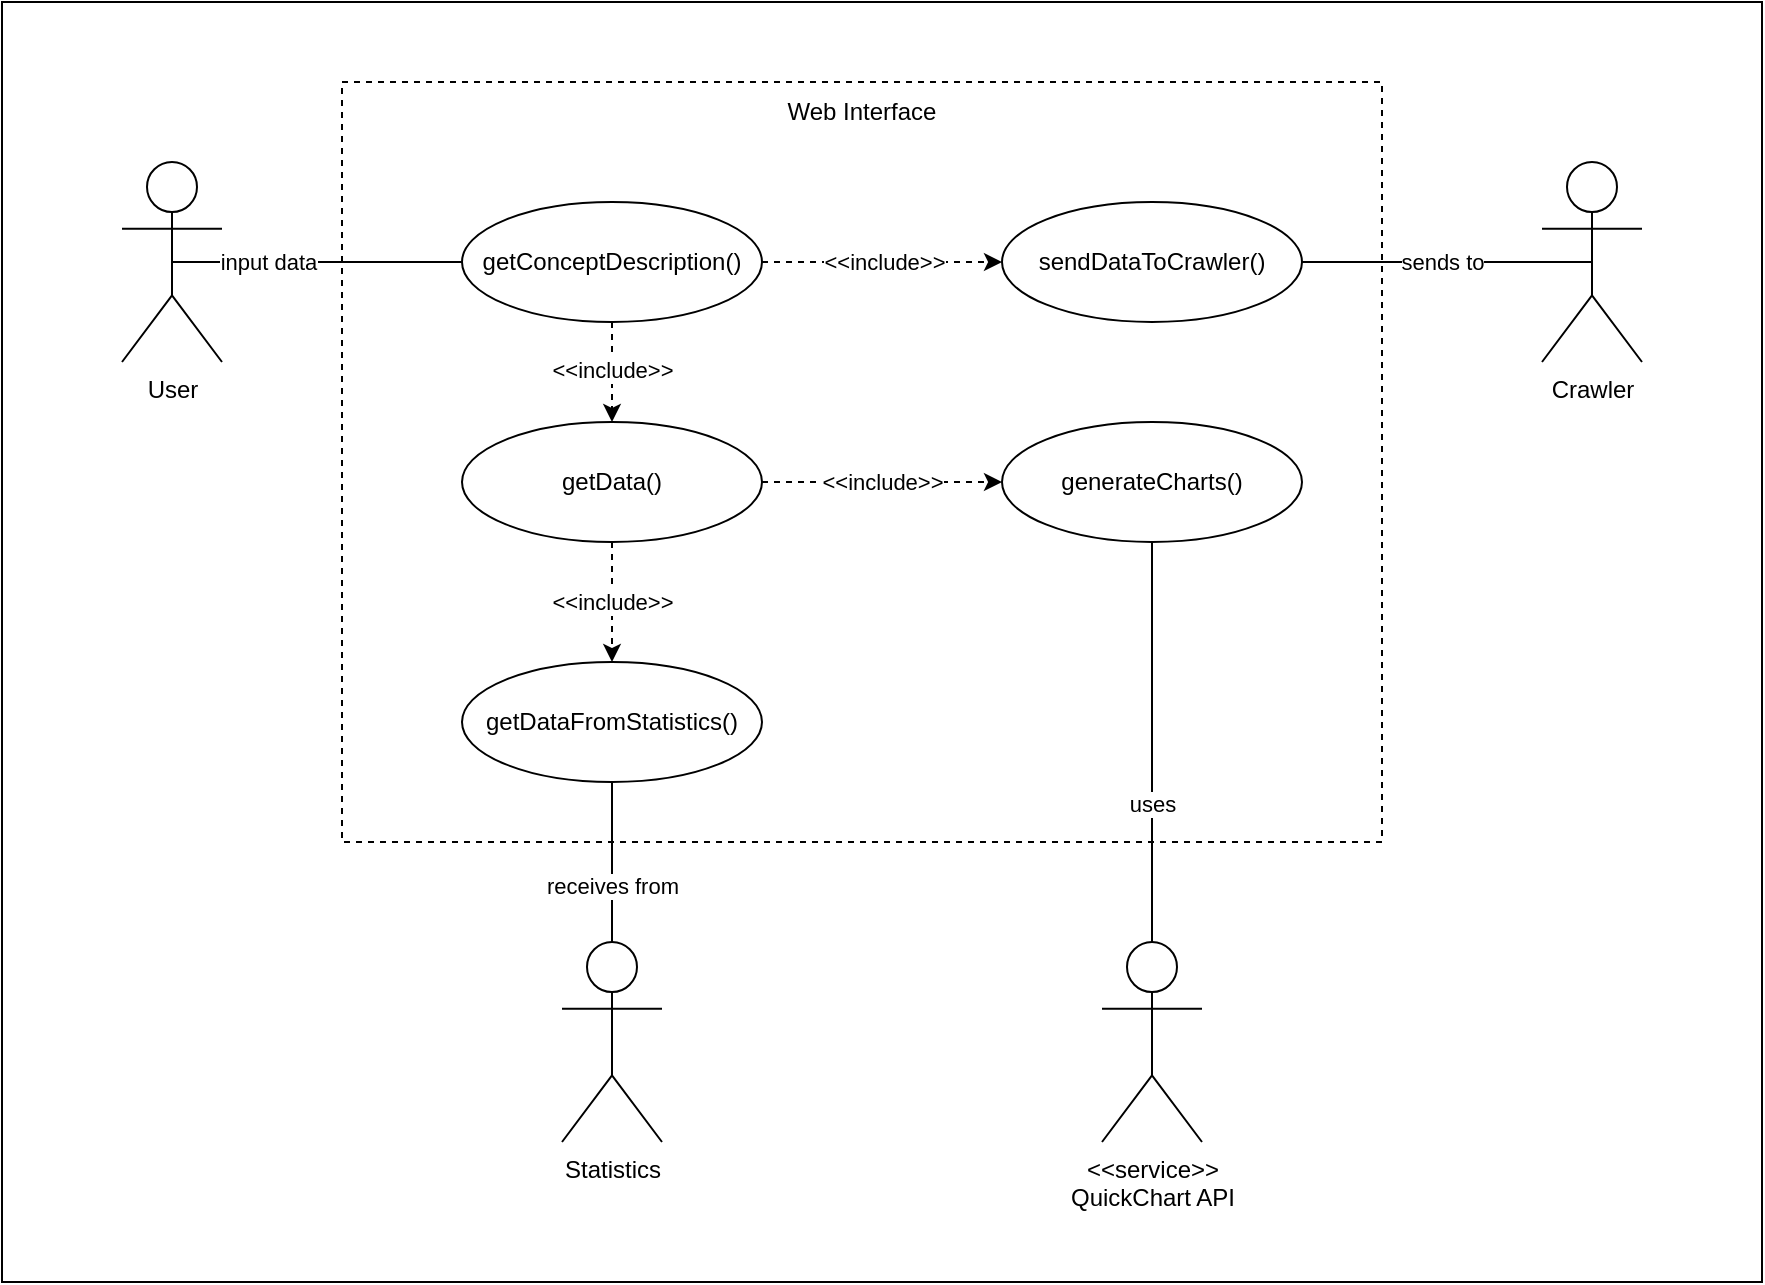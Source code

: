 <mxfile version="17.1.3" type="device"><diagram id="yVs3mMIGUBdVT-oDI-7J" name="Page-1"><mxGraphModel dx="1038" dy="547" grid="1" gridSize="10" guides="1" tooltips="1" connect="1" arrows="1" fold="1" page="1" pageScale="1" pageWidth="1169" pageHeight="827" math="0" shadow="0"><root><mxCell id="cAXFyaZPlgz4sztDcA3u-0"/><mxCell id="cAXFyaZPlgz4sztDcA3u-1" parent="cAXFyaZPlgz4sztDcA3u-0"/><mxCell id="1iCpmAaRfB8YFL0QOesG-3" value="" style="rounded=0;whiteSpace=wrap;html=1;" vertex="1" parent="cAXFyaZPlgz4sztDcA3u-1"><mxGeometry x="80" width="880" height="640" as="geometry"/></mxCell><mxCell id="1iCpmAaRfB8YFL0QOesG-6" value="" style="rounded=0;whiteSpace=wrap;html=1;dashed=1;" vertex="1" parent="cAXFyaZPlgz4sztDcA3u-1"><mxGeometry x="250" y="40" width="520" height="380" as="geometry"/></mxCell><mxCell id="1iCpmAaRfB8YFL0QOesG-0" value="User" style="shape=umlActor;verticalLabelPosition=bottom;verticalAlign=top;html=1;outlineConnect=0;" vertex="1" parent="cAXFyaZPlgz4sztDcA3u-1"><mxGeometry x="140" y="80" width="50" height="100" as="geometry"/></mxCell><mxCell id="1iCpmAaRfB8YFL0QOesG-1" value="Crawler" style="shape=umlActor;verticalLabelPosition=bottom;verticalAlign=top;html=1;outlineConnect=0;" vertex="1" parent="cAXFyaZPlgz4sztDcA3u-1"><mxGeometry x="850" y="80" width="50" height="100" as="geometry"/></mxCell><mxCell id="1iCpmAaRfB8YFL0QOesG-2" value="Statistics" style="shape=umlActor;verticalLabelPosition=bottom;verticalAlign=top;html=1;outlineConnect=0;" vertex="1" parent="cAXFyaZPlgz4sztDcA3u-1"><mxGeometry x="360" y="470" width="50" height="100" as="geometry"/></mxCell><mxCell id="1iCpmAaRfB8YFL0QOesG-5" style="edgeStyle=orthogonalEdgeStyle;rounded=0;orthogonalLoop=1;jettySize=auto;html=1;exitX=0;exitY=0.5;exitDx=0;exitDy=0;entryX=0.5;entryY=0.5;entryDx=0;entryDy=0;entryPerimeter=0;endArrow=none;endFill=0;" edge="1" parent="cAXFyaZPlgz4sztDcA3u-1" source="1iCpmAaRfB8YFL0QOesG-4" target="1iCpmAaRfB8YFL0QOesG-0"><mxGeometry relative="1" as="geometry"/></mxCell><mxCell id="1iCpmAaRfB8YFL0QOesG-8" value="input data" style="edgeLabel;html=1;align=center;verticalAlign=middle;resizable=0;points=[];" vertex="1" connectable="0" parent="1iCpmAaRfB8YFL0QOesG-5"><mxGeometry x="0.342" y="1" relative="1" as="geometry"><mxPoint y="-1" as="offset"/></mxGeometry></mxCell><mxCell id="1iCpmAaRfB8YFL0QOesG-10" value="" style="edgeStyle=orthogonalEdgeStyle;rounded=0;orthogonalLoop=1;jettySize=auto;html=1;endArrow=classic;endFill=1;dashed=1;" edge="1" parent="cAXFyaZPlgz4sztDcA3u-1" source="1iCpmAaRfB8YFL0QOesG-4" target="1iCpmAaRfB8YFL0QOesG-9"><mxGeometry relative="1" as="geometry"/></mxCell><mxCell id="1iCpmAaRfB8YFL0QOesG-12" value="&amp;lt;&amp;lt;include&amp;gt;&amp;gt;" style="edgeLabel;html=1;align=center;verticalAlign=middle;resizable=0;points=[];" vertex="1" connectable="0" parent="1iCpmAaRfB8YFL0QOesG-10"><mxGeometry x="-0.311" y="1" relative="1" as="geometry"><mxPoint x="19" y="1" as="offset"/></mxGeometry></mxCell><mxCell id="1iCpmAaRfB8YFL0QOesG-15" value="" style="edgeStyle=orthogonalEdgeStyle;rounded=0;orthogonalLoop=1;jettySize=auto;html=1;dashed=1;endArrow=classic;endFill=1;" edge="1" parent="cAXFyaZPlgz4sztDcA3u-1" source="1iCpmAaRfB8YFL0QOesG-4" target="1iCpmAaRfB8YFL0QOesG-14"><mxGeometry relative="1" as="geometry"/></mxCell><mxCell id="1iCpmAaRfB8YFL0QOesG-16" value="&amp;lt;&amp;lt;include&amp;gt;&amp;gt;" style="edgeLabel;html=1;align=center;verticalAlign=middle;resizable=0;points=[];" vertex="1" connectable="0" parent="1iCpmAaRfB8YFL0QOesG-15"><mxGeometry x="0.12" y="2" relative="1" as="geometry"><mxPoint x="-2" y="-4" as="offset"/></mxGeometry></mxCell><mxCell id="1iCpmAaRfB8YFL0QOesG-22" style="edgeStyle=orthogonalEdgeStyle;rounded=0;orthogonalLoop=1;jettySize=auto;html=1;exitX=1;exitY=0.5;exitDx=0;exitDy=0;entryX=0;entryY=0.5;entryDx=0;entryDy=0;endArrow=classic;endFill=1;dashed=1;" edge="1" parent="cAXFyaZPlgz4sztDcA3u-1" source="1iCpmAaRfB8YFL0QOesG-14" target="1iCpmAaRfB8YFL0QOesG-21"><mxGeometry relative="1" as="geometry"><Array as="points"/></mxGeometry></mxCell><mxCell id="1iCpmAaRfB8YFL0QOesG-24" value="&amp;lt;&amp;lt;include&amp;gt;&amp;gt;" style="edgeLabel;html=1;align=center;verticalAlign=middle;resizable=0;points=[];" vertex="1" connectable="0" parent="1iCpmAaRfB8YFL0QOesG-22"><mxGeometry x="0.019" y="-1" relative="1" as="geometry"><mxPoint x="-1" y="-1" as="offset"/></mxGeometry></mxCell><mxCell id="1iCpmAaRfB8YFL0QOesG-4" value="getConceptDescription()" style="ellipse;whiteSpace=wrap;html=1;" vertex="1" parent="cAXFyaZPlgz4sztDcA3u-1"><mxGeometry x="310" y="100" width="150" height="60" as="geometry"/></mxCell><mxCell id="1iCpmAaRfB8YFL0QOesG-7" value="Web Interface" style="text;html=1;strokeColor=none;fillColor=none;align=center;verticalAlign=middle;whiteSpace=wrap;rounded=0;dashed=1;" vertex="1" parent="cAXFyaZPlgz4sztDcA3u-1"><mxGeometry x="435" y="40" width="150" height="30" as="geometry"/></mxCell><mxCell id="1iCpmAaRfB8YFL0QOesG-11" style="edgeStyle=orthogonalEdgeStyle;rounded=0;orthogonalLoop=1;jettySize=auto;html=1;entryX=0.5;entryY=0.5;entryDx=0;entryDy=0;entryPerimeter=0;endArrow=none;endFill=0;" edge="1" parent="cAXFyaZPlgz4sztDcA3u-1" source="1iCpmAaRfB8YFL0QOesG-9" target="1iCpmAaRfB8YFL0QOesG-1"><mxGeometry relative="1" as="geometry"/></mxCell><mxCell id="1iCpmAaRfB8YFL0QOesG-13" value="sends to" style="edgeLabel;html=1;align=center;verticalAlign=middle;resizable=0;points=[];" vertex="1" connectable="0" parent="1iCpmAaRfB8YFL0QOesG-11"><mxGeometry x="-0.159" y="-1" relative="1" as="geometry"><mxPoint x="9" y="-1" as="offset"/></mxGeometry></mxCell><mxCell id="1iCpmAaRfB8YFL0QOesG-9" value="sendDataToCrawler()" style="ellipse;whiteSpace=wrap;html=1;" vertex="1" parent="cAXFyaZPlgz4sztDcA3u-1"><mxGeometry x="580" y="100" width="150" height="60" as="geometry"/></mxCell><mxCell id="1iCpmAaRfB8YFL0QOesG-17" style="edgeStyle=orthogonalEdgeStyle;rounded=0;orthogonalLoop=1;jettySize=auto;html=1;entryX=0.5;entryY=0;entryDx=0;entryDy=0;entryPerimeter=0;endArrow=none;endFill=0;exitX=0.5;exitY=1;exitDx=0;exitDy=0;" edge="1" parent="cAXFyaZPlgz4sztDcA3u-1" source="1iCpmAaRfB8YFL0QOesG-28" target="1iCpmAaRfB8YFL0QOesG-2"><mxGeometry relative="1" as="geometry"/></mxCell><mxCell id="1iCpmAaRfB8YFL0QOesG-19" value="receives from" style="edgeLabel;html=1;align=center;verticalAlign=middle;resizable=0;points=[];" vertex="1" connectable="0" parent="1iCpmAaRfB8YFL0QOesG-17"><mxGeometry x="0.3" y="-1" relative="1" as="geometry"><mxPoint x="1" as="offset"/></mxGeometry></mxCell><mxCell id="1iCpmAaRfB8YFL0QOesG-29" value="" style="edgeStyle=orthogonalEdgeStyle;rounded=0;orthogonalLoop=1;jettySize=auto;html=1;endArrow=classic;endFill=1;dashed=1;" edge="1" parent="cAXFyaZPlgz4sztDcA3u-1" source="1iCpmAaRfB8YFL0QOesG-14" target="1iCpmAaRfB8YFL0QOesG-28"><mxGeometry relative="1" as="geometry"/></mxCell><mxCell id="1iCpmAaRfB8YFL0QOesG-30" value="&amp;lt;&amp;lt;include&amp;gt;&amp;gt;" style="edgeLabel;html=1;align=center;verticalAlign=middle;resizable=0;points=[];" vertex="1" connectable="0" parent="1iCpmAaRfB8YFL0QOesG-29"><mxGeometry x="0.238" relative="1" as="geometry"><mxPoint y="-7" as="offset"/></mxGeometry></mxCell><mxCell id="1iCpmAaRfB8YFL0QOesG-14" value="getData()" style="ellipse;whiteSpace=wrap;html=1;" vertex="1" parent="cAXFyaZPlgz4sztDcA3u-1"><mxGeometry x="310" y="210" width="150" height="60" as="geometry"/></mxCell><mxCell id="1iCpmAaRfB8YFL0QOesG-26" style="edgeStyle=orthogonalEdgeStyle;rounded=0;orthogonalLoop=1;jettySize=auto;html=1;entryX=0.5;entryY=0;entryDx=0;entryDy=0;entryPerimeter=0;endArrow=none;endFill=0;" edge="1" parent="cAXFyaZPlgz4sztDcA3u-1" source="1iCpmAaRfB8YFL0QOesG-21" target="1iCpmAaRfB8YFL0QOesG-25"><mxGeometry relative="1" as="geometry"/></mxCell><mxCell id="1iCpmAaRfB8YFL0QOesG-27" value="uses" style="edgeLabel;html=1;align=center;verticalAlign=middle;resizable=0;points=[];" vertex="1" connectable="0" parent="1iCpmAaRfB8YFL0QOesG-26"><mxGeometry x="0.309" y="-1" relative="1" as="geometry"><mxPoint x="1" as="offset"/></mxGeometry></mxCell><mxCell id="1iCpmAaRfB8YFL0QOesG-21" value="generateCharts()" style="ellipse;whiteSpace=wrap;html=1;" vertex="1" parent="cAXFyaZPlgz4sztDcA3u-1"><mxGeometry x="580" y="210" width="150" height="60" as="geometry"/></mxCell><mxCell id="1iCpmAaRfB8YFL0QOesG-25" value="&amp;lt;&amp;lt;service&amp;gt;&amp;gt;&lt;br&gt;QuickChart API" style="shape=umlActor;verticalLabelPosition=bottom;verticalAlign=top;html=1;outlineConnect=0;" vertex="1" parent="cAXFyaZPlgz4sztDcA3u-1"><mxGeometry x="630" y="470" width="50" height="100" as="geometry"/></mxCell><mxCell id="1iCpmAaRfB8YFL0QOesG-28" value="getDataFromStatistics()" style="ellipse;whiteSpace=wrap;html=1;" vertex="1" parent="cAXFyaZPlgz4sztDcA3u-1"><mxGeometry x="310" y="330" width="150" height="60" as="geometry"/></mxCell></root></mxGraphModel></diagram></mxfile>